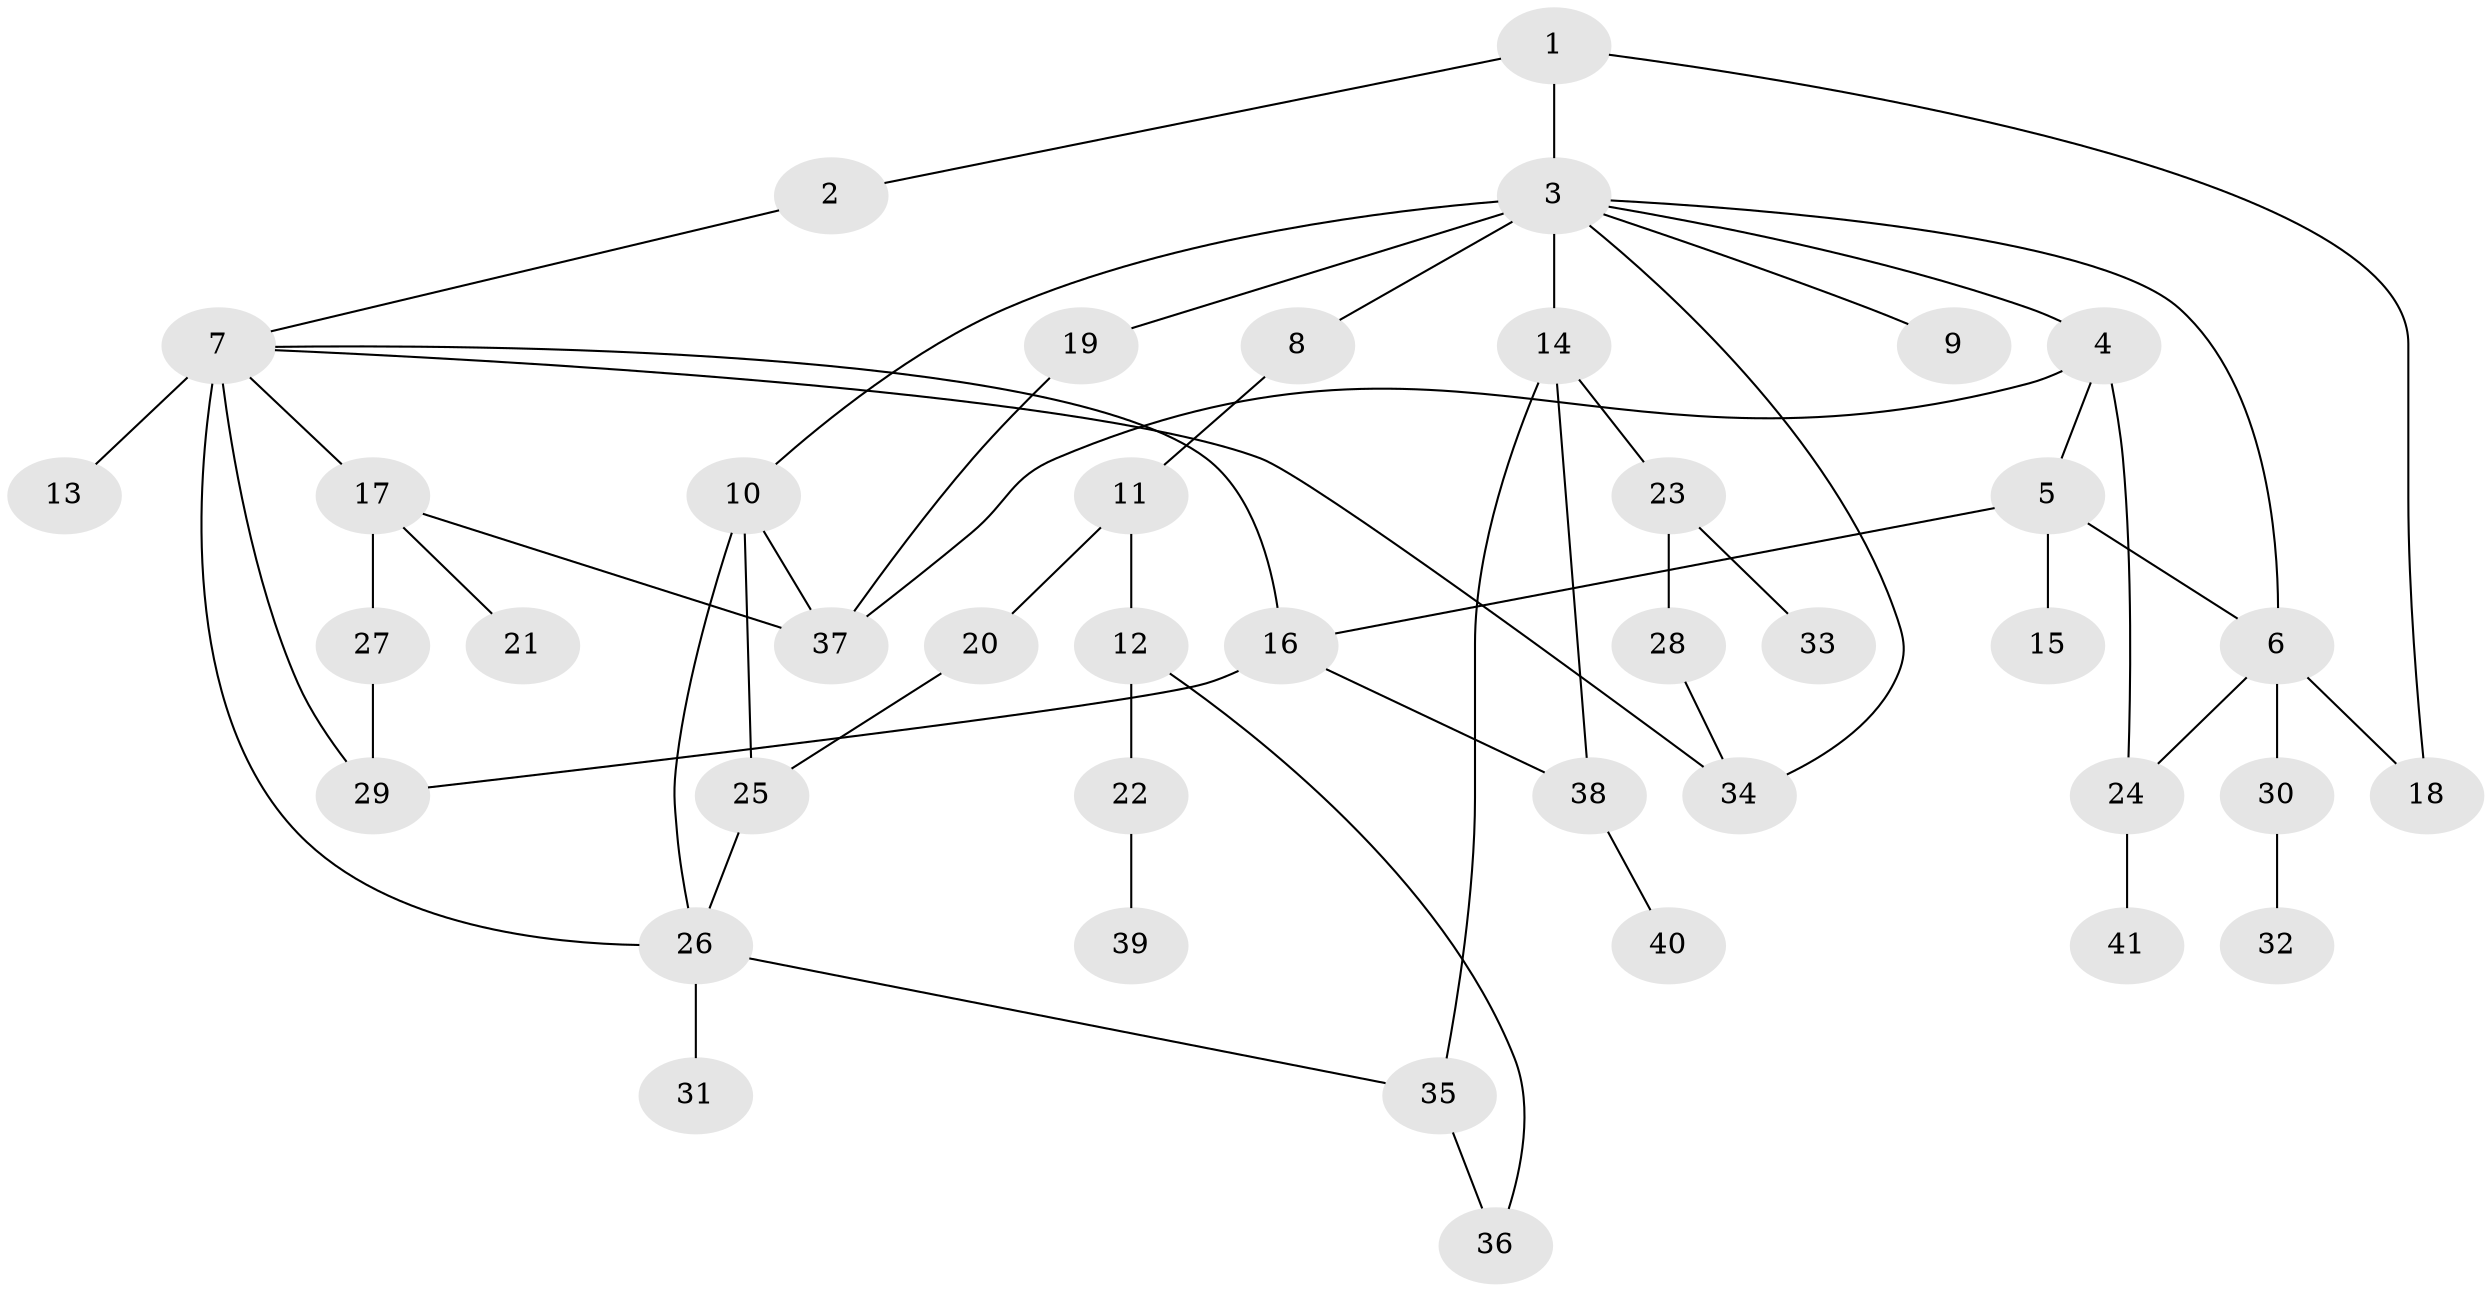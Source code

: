 // original degree distribution, {4: 0.13580246913580246, 3: 0.18518518518518517, 10: 0.012345679012345678, 2: 0.2962962962962963, 5: 0.04938271604938271, 1: 0.30864197530864196, 6: 0.012345679012345678}
// Generated by graph-tools (version 1.1) at 2025/34/03/09/25 02:34:32]
// undirected, 41 vertices, 57 edges
graph export_dot {
graph [start="1"]
  node [color=gray90,style=filled];
  1;
  2;
  3;
  4;
  5;
  6;
  7;
  8;
  9;
  10;
  11;
  12;
  13;
  14;
  15;
  16;
  17;
  18;
  19;
  20;
  21;
  22;
  23;
  24;
  25;
  26;
  27;
  28;
  29;
  30;
  31;
  32;
  33;
  34;
  35;
  36;
  37;
  38;
  39;
  40;
  41;
  1 -- 2 [weight=1.0];
  1 -- 3 [weight=1.0];
  1 -- 18 [weight=1.0];
  2 -- 7 [weight=1.0];
  3 -- 4 [weight=1.0];
  3 -- 6 [weight=1.0];
  3 -- 8 [weight=1.0];
  3 -- 9 [weight=1.0];
  3 -- 10 [weight=1.0];
  3 -- 14 [weight=2.0];
  3 -- 19 [weight=1.0];
  3 -- 34 [weight=1.0];
  4 -- 5 [weight=1.0];
  4 -- 24 [weight=1.0];
  4 -- 37 [weight=1.0];
  5 -- 6 [weight=1.0];
  5 -- 15 [weight=1.0];
  5 -- 16 [weight=1.0];
  6 -- 18 [weight=1.0];
  6 -- 24 [weight=1.0];
  6 -- 30 [weight=1.0];
  7 -- 13 [weight=4.0];
  7 -- 16 [weight=1.0];
  7 -- 17 [weight=1.0];
  7 -- 26 [weight=1.0];
  7 -- 29 [weight=1.0];
  7 -- 34 [weight=1.0];
  8 -- 11 [weight=1.0];
  10 -- 25 [weight=1.0];
  10 -- 26 [weight=1.0];
  10 -- 37 [weight=1.0];
  11 -- 12 [weight=1.0];
  11 -- 20 [weight=1.0];
  12 -- 22 [weight=1.0];
  12 -- 36 [weight=1.0];
  14 -- 23 [weight=1.0];
  14 -- 35 [weight=2.0];
  14 -- 38 [weight=1.0];
  16 -- 29 [weight=1.0];
  16 -- 38 [weight=1.0];
  17 -- 21 [weight=1.0];
  17 -- 27 [weight=2.0];
  17 -- 37 [weight=1.0];
  19 -- 37 [weight=1.0];
  20 -- 25 [weight=1.0];
  22 -- 39 [weight=1.0];
  23 -- 28 [weight=1.0];
  23 -- 33 [weight=1.0];
  24 -- 41 [weight=1.0];
  25 -- 26 [weight=1.0];
  26 -- 31 [weight=1.0];
  26 -- 35 [weight=1.0];
  27 -- 29 [weight=1.0];
  28 -- 34 [weight=1.0];
  30 -- 32 [weight=1.0];
  35 -- 36 [weight=1.0];
  38 -- 40 [weight=1.0];
}
